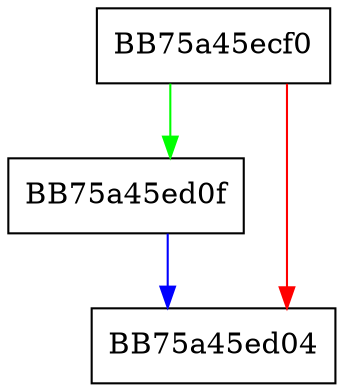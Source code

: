 digraph pcache1Truncate {
  node [shape="box"];
  graph [splines=ortho];
  BB75a45ecf0 -> BB75a45ed0f [color="green"];
  BB75a45ecf0 -> BB75a45ed04 [color="red"];
  BB75a45ed0f -> BB75a45ed04 [color="blue"];
}